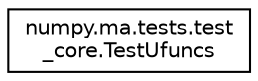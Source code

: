 digraph "Graphical Class Hierarchy"
{
 // LATEX_PDF_SIZE
  edge [fontname="Helvetica",fontsize="10",labelfontname="Helvetica",labelfontsize="10"];
  node [fontname="Helvetica",fontsize="10",shape=record];
  rankdir="LR";
  Node0 [label="numpy.ma.tests.test\l_core.TestUfuncs",height=0.2,width=0.4,color="black", fillcolor="white", style="filled",URL="$classnumpy_1_1ma_1_1tests_1_1test__core_1_1TestUfuncs.html",tooltip=" "];
}
